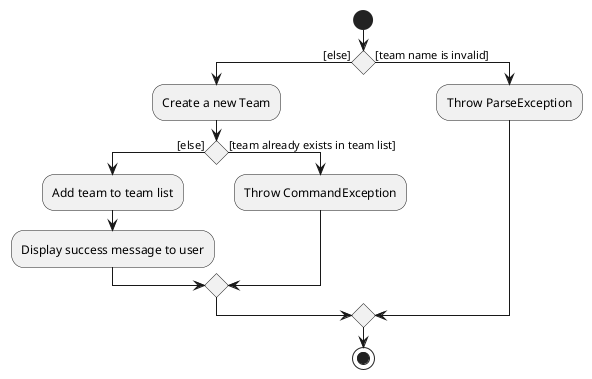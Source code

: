 @startuml
'https://plantuml.com/activity-diagram-beta

start
if () then ([else])
    :Create a new Team;
    if () then ([else])
        :Add team to team list;
        :Display success message to user;
    else ([team already exists in team list])
        :Throw CommandException;
    endif
else ([team name is invalid])
    :Throw ParseException;
endif

stop


@enduml
